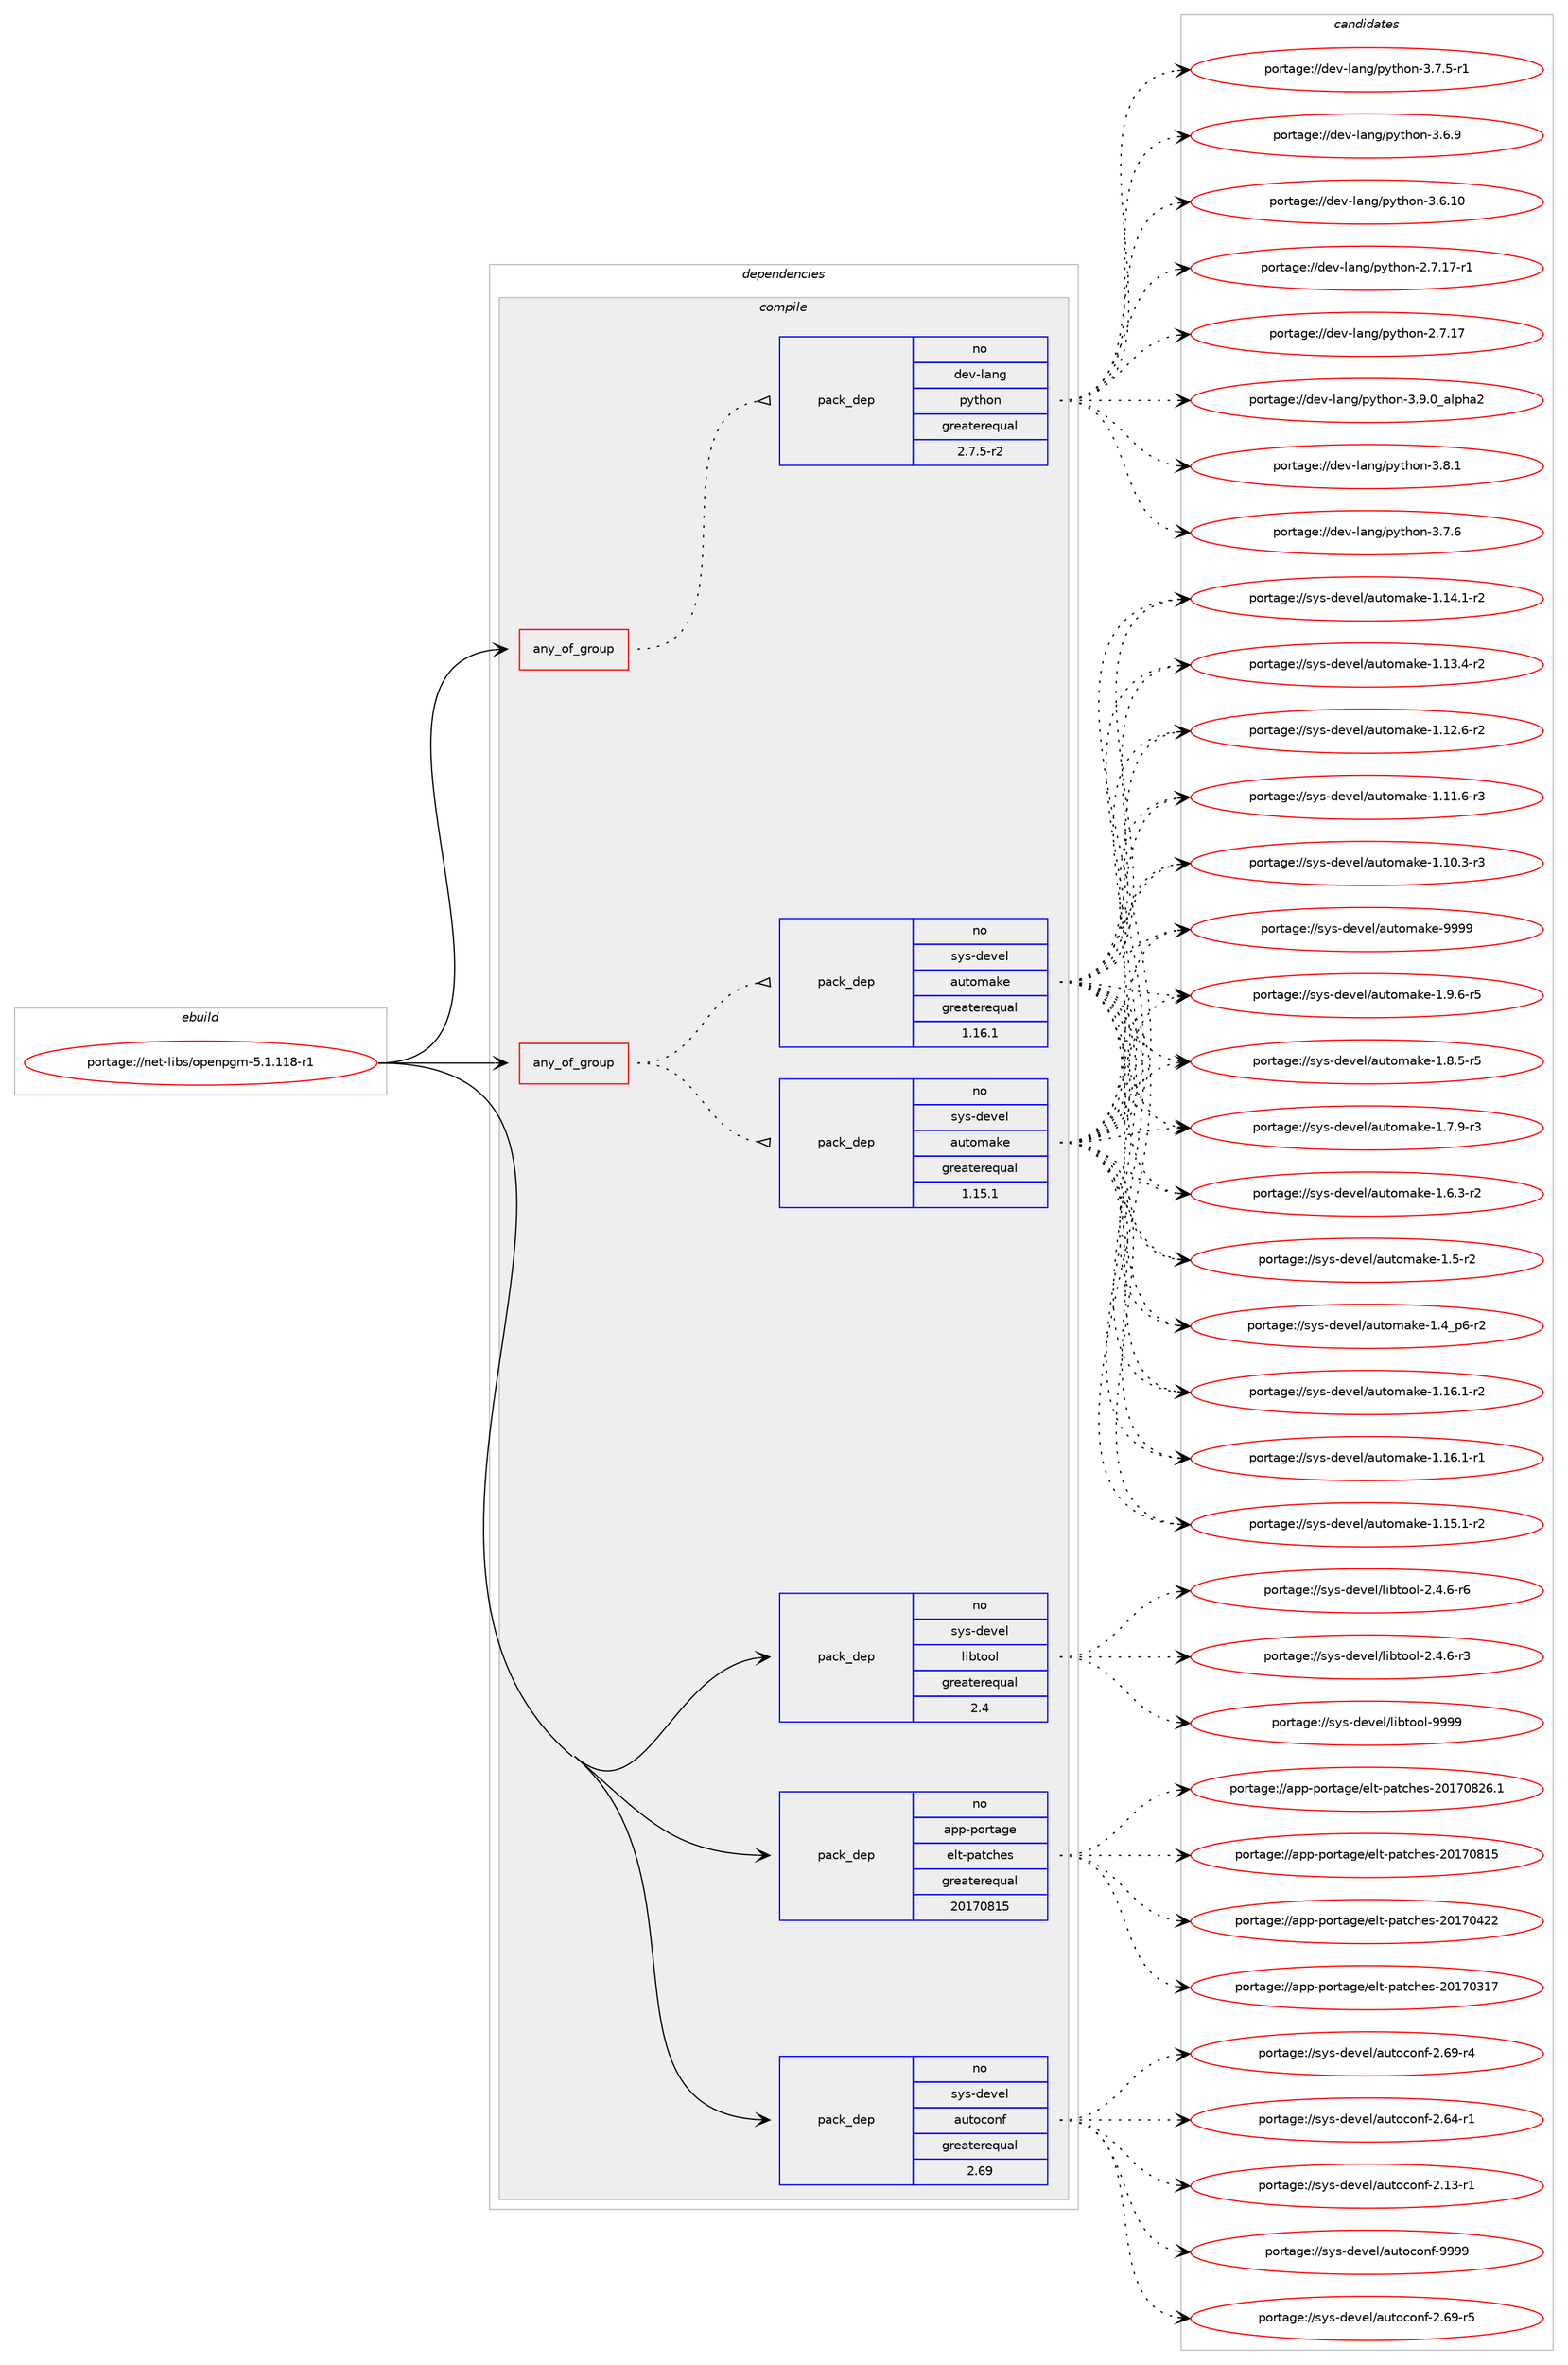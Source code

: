 digraph prolog {

# *************
# Graph options
# *************

newrank=true;
concentrate=true;
compound=true;
graph [rankdir=LR,fontname=Helvetica,fontsize=10,ranksep=1.5];#, ranksep=2.5, nodesep=0.2];
edge  [arrowhead=vee];
node  [fontname=Helvetica,fontsize=10];

# **********
# The ebuild
# **********

subgraph cluster_leftcol {
color=gray;
rank=same;
label=<<i>ebuild</i>>;
id [label="portage://net-libs/openpgm-5.1.118-r1", color=red, width=4, href="../net-libs/openpgm-5.1.118-r1.svg"];
}

# ****************
# The dependencies
# ****************

subgraph cluster_midcol {
color=gray;
label=<<i>dependencies</i>>;
subgraph cluster_compile {
fillcolor="#eeeeee";
style=filled;
label=<<i>compile</i>>;
subgraph any2207 {
dependency144919 [label=<<TABLE BORDER="0" CELLBORDER="1" CELLSPACING="0" CELLPADDING="4"><TR><TD CELLPADDING="10">any_of_group</TD></TR></TABLE>>, shape=none, color=red];subgraph pack112985 {
dependency144920 [label=<<TABLE BORDER="0" CELLBORDER="1" CELLSPACING="0" CELLPADDING="4" WIDTH="220"><TR><TD ROWSPAN="6" CELLPADDING="30">pack_dep</TD></TR><TR><TD WIDTH="110">no</TD></TR><TR><TD>dev-lang</TD></TR><TR><TD>python</TD></TR><TR><TD>greaterequal</TD></TR><TR><TD>2.7.5-r2</TD></TR></TABLE>>, shape=none, color=blue];
}
dependency144919:e -> dependency144920:w [weight=20,style="dotted",arrowhead="oinv"];
}
id:e -> dependency144919:w [weight=20,style="solid",arrowhead="vee"];
subgraph any2208 {
dependency144921 [label=<<TABLE BORDER="0" CELLBORDER="1" CELLSPACING="0" CELLPADDING="4"><TR><TD CELLPADDING="10">any_of_group</TD></TR></TABLE>>, shape=none, color=red];subgraph pack112986 {
dependency144922 [label=<<TABLE BORDER="0" CELLBORDER="1" CELLSPACING="0" CELLPADDING="4" WIDTH="220"><TR><TD ROWSPAN="6" CELLPADDING="30">pack_dep</TD></TR><TR><TD WIDTH="110">no</TD></TR><TR><TD>sys-devel</TD></TR><TR><TD>automake</TD></TR><TR><TD>greaterequal</TD></TR><TR><TD>1.16.1</TD></TR></TABLE>>, shape=none, color=blue];
}
dependency144921:e -> dependency144922:w [weight=20,style="dotted",arrowhead="oinv"];
subgraph pack112987 {
dependency144923 [label=<<TABLE BORDER="0" CELLBORDER="1" CELLSPACING="0" CELLPADDING="4" WIDTH="220"><TR><TD ROWSPAN="6" CELLPADDING="30">pack_dep</TD></TR><TR><TD WIDTH="110">no</TD></TR><TR><TD>sys-devel</TD></TR><TR><TD>automake</TD></TR><TR><TD>greaterequal</TD></TR><TR><TD>1.15.1</TD></TR></TABLE>>, shape=none, color=blue];
}
dependency144921:e -> dependency144923:w [weight=20,style="dotted",arrowhead="oinv"];
}
id:e -> dependency144921:w [weight=20,style="solid",arrowhead="vee"];
subgraph pack112988 {
dependency144924 [label=<<TABLE BORDER="0" CELLBORDER="1" CELLSPACING="0" CELLPADDING="4" WIDTH="220"><TR><TD ROWSPAN="6" CELLPADDING="30">pack_dep</TD></TR><TR><TD WIDTH="110">no</TD></TR><TR><TD>app-portage</TD></TR><TR><TD>elt-patches</TD></TR><TR><TD>greaterequal</TD></TR><TR><TD>20170815</TD></TR></TABLE>>, shape=none, color=blue];
}
id:e -> dependency144924:w [weight=20,style="solid",arrowhead="vee"];
subgraph pack112989 {
dependency144925 [label=<<TABLE BORDER="0" CELLBORDER="1" CELLSPACING="0" CELLPADDING="4" WIDTH="220"><TR><TD ROWSPAN="6" CELLPADDING="30">pack_dep</TD></TR><TR><TD WIDTH="110">no</TD></TR><TR><TD>sys-devel</TD></TR><TR><TD>autoconf</TD></TR><TR><TD>greaterequal</TD></TR><TR><TD>2.69</TD></TR></TABLE>>, shape=none, color=blue];
}
id:e -> dependency144925:w [weight=20,style="solid",arrowhead="vee"];
subgraph pack112990 {
dependency144926 [label=<<TABLE BORDER="0" CELLBORDER="1" CELLSPACING="0" CELLPADDING="4" WIDTH="220"><TR><TD ROWSPAN="6" CELLPADDING="30">pack_dep</TD></TR><TR><TD WIDTH="110">no</TD></TR><TR><TD>sys-devel</TD></TR><TR><TD>libtool</TD></TR><TR><TD>greaterequal</TD></TR><TR><TD>2.4</TD></TR></TABLE>>, shape=none, color=blue];
}
id:e -> dependency144926:w [weight=20,style="solid",arrowhead="vee"];
}
subgraph cluster_compileandrun {
fillcolor="#eeeeee";
style=filled;
label=<<i>compile and run</i>>;
}
subgraph cluster_run {
fillcolor="#eeeeee";
style=filled;
label=<<i>run</i>>;
}
}

# **************
# The candidates
# **************

subgraph cluster_choices {
rank=same;
color=gray;
label=<<i>candidates</i>>;

subgraph choice112985 {
color=black;
nodesep=1;
choice10010111845108971101034711212111610411111045514657464895971081121049750 [label="portage://dev-lang/python-3.9.0_alpha2", color=red, width=4,href="../dev-lang/python-3.9.0_alpha2.svg"];
choice100101118451089711010347112121116104111110455146564649 [label="portage://dev-lang/python-3.8.1", color=red, width=4,href="../dev-lang/python-3.8.1.svg"];
choice100101118451089711010347112121116104111110455146554654 [label="portage://dev-lang/python-3.7.6", color=red, width=4,href="../dev-lang/python-3.7.6.svg"];
choice1001011184510897110103471121211161041111104551465546534511449 [label="portage://dev-lang/python-3.7.5-r1", color=red, width=4,href="../dev-lang/python-3.7.5-r1.svg"];
choice100101118451089711010347112121116104111110455146544657 [label="portage://dev-lang/python-3.6.9", color=red, width=4,href="../dev-lang/python-3.6.9.svg"];
choice10010111845108971101034711212111610411111045514654464948 [label="portage://dev-lang/python-3.6.10", color=red, width=4,href="../dev-lang/python-3.6.10.svg"];
choice100101118451089711010347112121116104111110455046554649554511449 [label="portage://dev-lang/python-2.7.17-r1", color=red, width=4,href="../dev-lang/python-2.7.17-r1.svg"];
choice10010111845108971101034711212111610411111045504655464955 [label="portage://dev-lang/python-2.7.17", color=red, width=4,href="../dev-lang/python-2.7.17.svg"];
dependency144920:e -> choice10010111845108971101034711212111610411111045514657464895971081121049750:w [style=dotted,weight="100"];
dependency144920:e -> choice100101118451089711010347112121116104111110455146564649:w [style=dotted,weight="100"];
dependency144920:e -> choice100101118451089711010347112121116104111110455146554654:w [style=dotted,weight="100"];
dependency144920:e -> choice1001011184510897110103471121211161041111104551465546534511449:w [style=dotted,weight="100"];
dependency144920:e -> choice100101118451089711010347112121116104111110455146544657:w [style=dotted,weight="100"];
dependency144920:e -> choice10010111845108971101034711212111610411111045514654464948:w [style=dotted,weight="100"];
dependency144920:e -> choice100101118451089711010347112121116104111110455046554649554511449:w [style=dotted,weight="100"];
dependency144920:e -> choice10010111845108971101034711212111610411111045504655464955:w [style=dotted,weight="100"];
}
subgraph choice112986 {
color=black;
nodesep=1;
choice115121115451001011181011084797117116111109971071014557575757 [label="portage://sys-devel/automake-9999", color=red, width=4,href="../sys-devel/automake-9999.svg"];
choice115121115451001011181011084797117116111109971071014549465746544511453 [label="portage://sys-devel/automake-1.9.6-r5", color=red, width=4,href="../sys-devel/automake-1.9.6-r5.svg"];
choice115121115451001011181011084797117116111109971071014549465646534511453 [label="portage://sys-devel/automake-1.8.5-r5", color=red, width=4,href="../sys-devel/automake-1.8.5-r5.svg"];
choice115121115451001011181011084797117116111109971071014549465546574511451 [label="portage://sys-devel/automake-1.7.9-r3", color=red, width=4,href="../sys-devel/automake-1.7.9-r3.svg"];
choice115121115451001011181011084797117116111109971071014549465446514511450 [label="portage://sys-devel/automake-1.6.3-r2", color=red, width=4,href="../sys-devel/automake-1.6.3-r2.svg"];
choice11512111545100101118101108479711711611110997107101454946534511450 [label="portage://sys-devel/automake-1.5-r2", color=red, width=4,href="../sys-devel/automake-1.5-r2.svg"];
choice115121115451001011181011084797117116111109971071014549465295112544511450 [label="portage://sys-devel/automake-1.4_p6-r2", color=red, width=4,href="../sys-devel/automake-1.4_p6-r2.svg"];
choice11512111545100101118101108479711711611110997107101454946495446494511450 [label="portage://sys-devel/automake-1.16.1-r2", color=red, width=4,href="../sys-devel/automake-1.16.1-r2.svg"];
choice11512111545100101118101108479711711611110997107101454946495446494511449 [label="portage://sys-devel/automake-1.16.1-r1", color=red, width=4,href="../sys-devel/automake-1.16.1-r1.svg"];
choice11512111545100101118101108479711711611110997107101454946495346494511450 [label="portage://sys-devel/automake-1.15.1-r2", color=red, width=4,href="../sys-devel/automake-1.15.1-r2.svg"];
choice11512111545100101118101108479711711611110997107101454946495246494511450 [label="portage://sys-devel/automake-1.14.1-r2", color=red, width=4,href="../sys-devel/automake-1.14.1-r2.svg"];
choice11512111545100101118101108479711711611110997107101454946495146524511450 [label="portage://sys-devel/automake-1.13.4-r2", color=red, width=4,href="../sys-devel/automake-1.13.4-r2.svg"];
choice11512111545100101118101108479711711611110997107101454946495046544511450 [label="portage://sys-devel/automake-1.12.6-r2", color=red, width=4,href="../sys-devel/automake-1.12.6-r2.svg"];
choice11512111545100101118101108479711711611110997107101454946494946544511451 [label="portage://sys-devel/automake-1.11.6-r3", color=red, width=4,href="../sys-devel/automake-1.11.6-r3.svg"];
choice11512111545100101118101108479711711611110997107101454946494846514511451 [label="portage://sys-devel/automake-1.10.3-r3", color=red, width=4,href="../sys-devel/automake-1.10.3-r3.svg"];
dependency144922:e -> choice115121115451001011181011084797117116111109971071014557575757:w [style=dotted,weight="100"];
dependency144922:e -> choice115121115451001011181011084797117116111109971071014549465746544511453:w [style=dotted,weight="100"];
dependency144922:e -> choice115121115451001011181011084797117116111109971071014549465646534511453:w [style=dotted,weight="100"];
dependency144922:e -> choice115121115451001011181011084797117116111109971071014549465546574511451:w [style=dotted,weight="100"];
dependency144922:e -> choice115121115451001011181011084797117116111109971071014549465446514511450:w [style=dotted,weight="100"];
dependency144922:e -> choice11512111545100101118101108479711711611110997107101454946534511450:w [style=dotted,weight="100"];
dependency144922:e -> choice115121115451001011181011084797117116111109971071014549465295112544511450:w [style=dotted,weight="100"];
dependency144922:e -> choice11512111545100101118101108479711711611110997107101454946495446494511450:w [style=dotted,weight="100"];
dependency144922:e -> choice11512111545100101118101108479711711611110997107101454946495446494511449:w [style=dotted,weight="100"];
dependency144922:e -> choice11512111545100101118101108479711711611110997107101454946495346494511450:w [style=dotted,weight="100"];
dependency144922:e -> choice11512111545100101118101108479711711611110997107101454946495246494511450:w [style=dotted,weight="100"];
dependency144922:e -> choice11512111545100101118101108479711711611110997107101454946495146524511450:w [style=dotted,weight="100"];
dependency144922:e -> choice11512111545100101118101108479711711611110997107101454946495046544511450:w [style=dotted,weight="100"];
dependency144922:e -> choice11512111545100101118101108479711711611110997107101454946494946544511451:w [style=dotted,weight="100"];
dependency144922:e -> choice11512111545100101118101108479711711611110997107101454946494846514511451:w [style=dotted,weight="100"];
}
subgraph choice112987 {
color=black;
nodesep=1;
choice115121115451001011181011084797117116111109971071014557575757 [label="portage://sys-devel/automake-9999", color=red, width=4,href="../sys-devel/automake-9999.svg"];
choice115121115451001011181011084797117116111109971071014549465746544511453 [label="portage://sys-devel/automake-1.9.6-r5", color=red, width=4,href="../sys-devel/automake-1.9.6-r5.svg"];
choice115121115451001011181011084797117116111109971071014549465646534511453 [label="portage://sys-devel/automake-1.8.5-r5", color=red, width=4,href="../sys-devel/automake-1.8.5-r5.svg"];
choice115121115451001011181011084797117116111109971071014549465546574511451 [label="portage://sys-devel/automake-1.7.9-r3", color=red, width=4,href="../sys-devel/automake-1.7.9-r3.svg"];
choice115121115451001011181011084797117116111109971071014549465446514511450 [label="portage://sys-devel/automake-1.6.3-r2", color=red, width=4,href="../sys-devel/automake-1.6.3-r2.svg"];
choice11512111545100101118101108479711711611110997107101454946534511450 [label="portage://sys-devel/automake-1.5-r2", color=red, width=4,href="../sys-devel/automake-1.5-r2.svg"];
choice115121115451001011181011084797117116111109971071014549465295112544511450 [label="portage://sys-devel/automake-1.4_p6-r2", color=red, width=4,href="../sys-devel/automake-1.4_p6-r2.svg"];
choice11512111545100101118101108479711711611110997107101454946495446494511450 [label="portage://sys-devel/automake-1.16.1-r2", color=red, width=4,href="../sys-devel/automake-1.16.1-r2.svg"];
choice11512111545100101118101108479711711611110997107101454946495446494511449 [label="portage://sys-devel/automake-1.16.1-r1", color=red, width=4,href="../sys-devel/automake-1.16.1-r1.svg"];
choice11512111545100101118101108479711711611110997107101454946495346494511450 [label="portage://sys-devel/automake-1.15.1-r2", color=red, width=4,href="../sys-devel/automake-1.15.1-r2.svg"];
choice11512111545100101118101108479711711611110997107101454946495246494511450 [label="portage://sys-devel/automake-1.14.1-r2", color=red, width=4,href="../sys-devel/automake-1.14.1-r2.svg"];
choice11512111545100101118101108479711711611110997107101454946495146524511450 [label="portage://sys-devel/automake-1.13.4-r2", color=red, width=4,href="../sys-devel/automake-1.13.4-r2.svg"];
choice11512111545100101118101108479711711611110997107101454946495046544511450 [label="portage://sys-devel/automake-1.12.6-r2", color=red, width=4,href="../sys-devel/automake-1.12.6-r2.svg"];
choice11512111545100101118101108479711711611110997107101454946494946544511451 [label="portage://sys-devel/automake-1.11.6-r3", color=red, width=4,href="../sys-devel/automake-1.11.6-r3.svg"];
choice11512111545100101118101108479711711611110997107101454946494846514511451 [label="portage://sys-devel/automake-1.10.3-r3", color=red, width=4,href="../sys-devel/automake-1.10.3-r3.svg"];
dependency144923:e -> choice115121115451001011181011084797117116111109971071014557575757:w [style=dotted,weight="100"];
dependency144923:e -> choice115121115451001011181011084797117116111109971071014549465746544511453:w [style=dotted,weight="100"];
dependency144923:e -> choice115121115451001011181011084797117116111109971071014549465646534511453:w [style=dotted,weight="100"];
dependency144923:e -> choice115121115451001011181011084797117116111109971071014549465546574511451:w [style=dotted,weight="100"];
dependency144923:e -> choice115121115451001011181011084797117116111109971071014549465446514511450:w [style=dotted,weight="100"];
dependency144923:e -> choice11512111545100101118101108479711711611110997107101454946534511450:w [style=dotted,weight="100"];
dependency144923:e -> choice115121115451001011181011084797117116111109971071014549465295112544511450:w [style=dotted,weight="100"];
dependency144923:e -> choice11512111545100101118101108479711711611110997107101454946495446494511450:w [style=dotted,weight="100"];
dependency144923:e -> choice11512111545100101118101108479711711611110997107101454946495446494511449:w [style=dotted,weight="100"];
dependency144923:e -> choice11512111545100101118101108479711711611110997107101454946495346494511450:w [style=dotted,weight="100"];
dependency144923:e -> choice11512111545100101118101108479711711611110997107101454946495246494511450:w [style=dotted,weight="100"];
dependency144923:e -> choice11512111545100101118101108479711711611110997107101454946495146524511450:w [style=dotted,weight="100"];
dependency144923:e -> choice11512111545100101118101108479711711611110997107101454946495046544511450:w [style=dotted,weight="100"];
dependency144923:e -> choice11512111545100101118101108479711711611110997107101454946494946544511451:w [style=dotted,weight="100"];
dependency144923:e -> choice11512111545100101118101108479711711611110997107101454946494846514511451:w [style=dotted,weight="100"];
}
subgraph choice112988 {
color=black;
nodesep=1;
choice971121124511211111411697103101471011081164511297116991041011154550484955485650544649 [label="portage://app-portage/elt-patches-20170826.1", color=red, width=4,href="../app-portage/elt-patches-20170826.1.svg"];
choice97112112451121111141169710310147101108116451129711699104101115455048495548564953 [label="portage://app-portage/elt-patches-20170815", color=red, width=4,href="../app-portage/elt-patches-20170815.svg"];
choice97112112451121111141169710310147101108116451129711699104101115455048495548525050 [label="portage://app-portage/elt-patches-20170422", color=red, width=4,href="../app-portage/elt-patches-20170422.svg"];
choice97112112451121111141169710310147101108116451129711699104101115455048495548514955 [label="portage://app-portage/elt-patches-20170317", color=red, width=4,href="../app-portage/elt-patches-20170317.svg"];
dependency144924:e -> choice971121124511211111411697103101471011081164511297116991041011154550484955485650544649:w [style=dotted,weight="100"];
dependency144924:e -> choice97112112451121111141169710310147101108116451129711699104101115455048495548564953:w [style=dotted,weight="100"];
dependency144924:e -> choice97112112451121111141169710310147101108116451129711699104101115455048495548525050:w [style=dotted,weight="100"];
dependency144924:e -> choice97112112451121111141169710310147101108116451129711699104101115455048495548514955:w [style=dotted,weight="100"];
}
subgraph choice112989 {
color=black;
nodesep=1;
choice115121115451001011181011084797117116111991111101024557575757 [label="portage://sys-devel/autoconf-9999", color=red, width=4,href="../sys-devel/autoconf-9999.svg"];
choice1151211154510010111810110847971171161119911111010245504654574511453 [label="portage://sys-devel/autoconf-2.69-r5", color=red, width=4,href="../sys-devel/autoconf-2.69-r5.svg"];
choice1151211154510010111810110847971171161119911111010245504654574511452 [label="portage://sys-devel/autoconf-2.69-r4", color=red, width=4,href="../sys-devel/autoconf-2.69-r4.svg"];
choice1151211154510010111810110847971171161119911111010245504654524511449 [label="portage://sys-devel/autoconf-2.64-r1", color=red, width=4,href="../sys-devel/autoconf-2.64-r1.svg"];
choice1151211154510010111810110847971171161119911111010245504649514511449 [label="portage://sys-devel/autoconf-2.13-r1", color=red, width=4,href="../sys-devel/autoconf-2.13-r1.svg"];
dependency144925:e -> choice115121115451001011181011084797117116111991111101024557575757:w [style=dotted,weight="100"];
dependency144925:e -> choice1151211154510010111810110847971171161119911111010245504654574511453:w [style=dotted,weight="100"];
dependency144925:e -> choice1151211154510010111810110847971171161119911111010245504654574511452:w [style=dotted,weight="100"];
dependency144925:e -> choice1151211154510010111810110847971171161119911111010245504654524511449:w [style=dotted,weight="100"];
dependency144925:e -> choice1151211154510010111810110847971171161119911111010245504649514511449:w [style=dotted,weight="100"];
}
subgraph choice112990 {
color=black;
nodesep=1;
choice1151211154510010111810110847108105981161111111084557575757 [label="portage://sys-devel/libtool-9999", color=red, width=4,href="../sys-devel/libtool-9999.svg"];
choice1151211154510010111810110847108105981161111111084550465246544511454 [label="portage://sys-devel/libtool-2.4.6-r6", color=red, width=4,href="../sys-devel/libtool-2.4.6-r6.svg"];
choice1151211154510010111810110847108105981161111111084550465246544511451 [label="portage://sys-devel/libtool-2.4.6-r3", color=red, width=4,href="../sys-devel/libtool-2.4.6-r3.svg"];
dependency144926:e -> choice1151211154510010111810110847108105981161111111084557575757:w [style=dotted,weight="100"];
dependency144926:e -> choice1151211154510010111810110847108105981161111111084550465246544511454:w [style=dotted,weight="100"];
dependency144926:e -> choice1151211154510010111810110847108105981161111111084550465246544511451:w [style=dotted,weight="100"];
}
}

}
